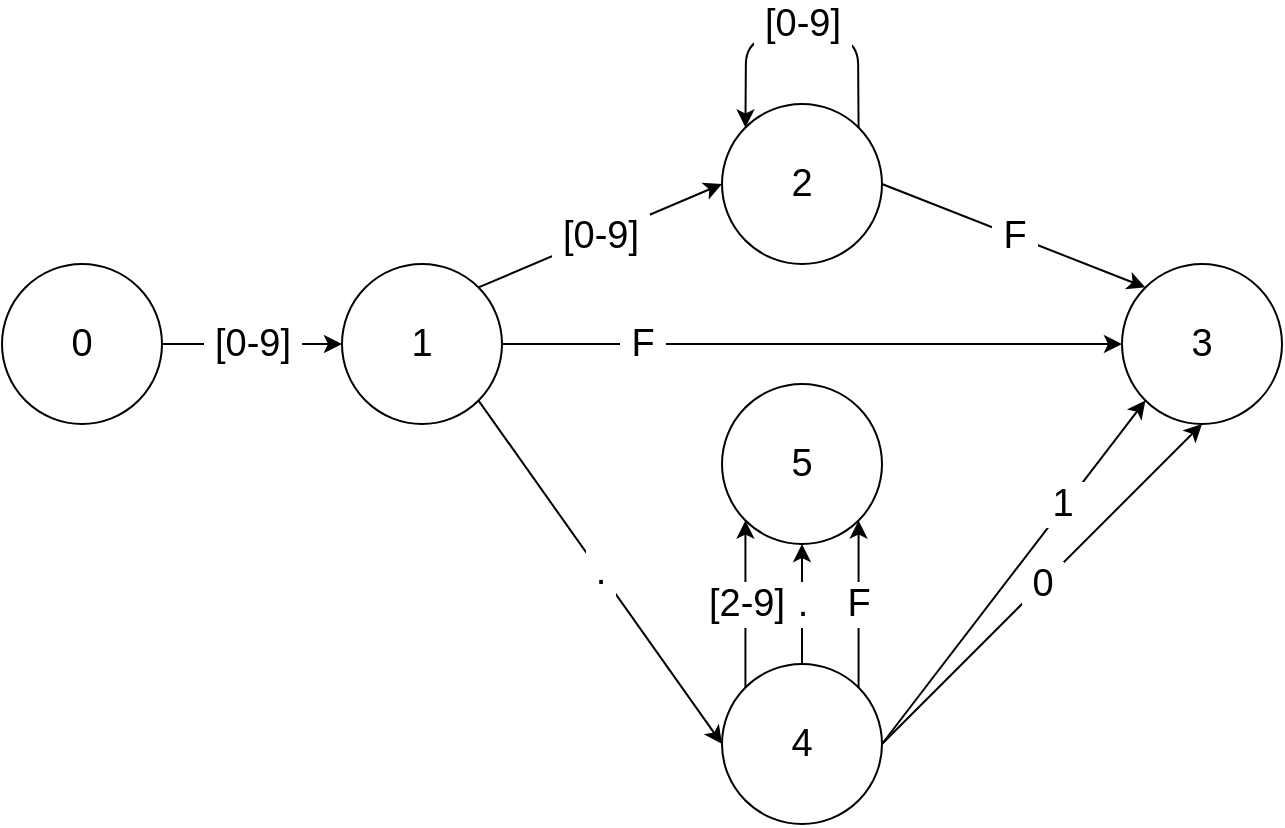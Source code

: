 <mxfile version="13.7.3" type="github">
  <diagram id="YK21uThU-okaKJXyS0Il" name="Page-1">
    <mxGraphModel dx="868" dy="488" grid="1" gridSize="10" guides="1" tooltips="1" connect="1" arrows="1" fold="1" page="1" pageScale="1" pageWidth="827" pageHeight="1169" math="0" shadow="0">
      <root>
        <mxCell id="0" />
        <mxCell id="1" parent="0" />
        <mxCell id="VIH0Zc7rtt36dxy2nJ9U-1" value="0" style="ellipse;whiteSpace=wrap;html=1;aspect=fixed;fontSize=19;" vertex="1" parent="1">
          <mxGeometry x="60" y="200" width="80" height="80" as="geometry" />
        </mxCell>
        <mxCell id="VIH0Zc7rtt36dxy2nJ9U-3" value="1" style="ellipse;whiteSpace=wrap;html=1;aspect=fixed;fontSize=19;" vertex="1" parent="1">
          <mxGeometry x="230" y="200" width="80" height="80" as="geometry" />
        </mxCell>
        <mxCell id="VIH0Zc7rtt36dxy2nJ9U-4" value="2" style="ellipse;whiteSpace=wrap;html=1;aspect=fixed;fontSize=19;" vertex="1" parent="1">
          <mxGeometry x="420" y="120" width="80" height="80" as="geometry" />
        </mxCell>
        <mxCell id="VIH0Zc7rtt36dxy2nJ9U-5" value="3" style="ellipse;whiteSpace=wrap;html=1;aspect=fixed;fontSize=19;" vertex="1" parent="1">
          <mxGeometry x="620" y="200" width="80" height="80" as="geometry" />
        </mxCell>
        <mxCell id="VIH0Zc7rtt36dxy2nJ9U-6" value="4" style="ellipse;whiteSpace=wrap;html=1;aspect=fixed;fontSize=19;" vertex="1" parent="1">
          <mxGeometry x="420" y="400" width="80" height="80" as="geometry" />
        </mxCell>
        <mxCell id="VIH0Zc7rtt36dxy2nJ9U-7" value="5" style="ellipse;whiteSpace=wrap;html=1;aspect=fixed;fontSize=19;" vertex="1" parent="1">
          <mxGeometry x="420" y="260" width="80" height="80" as="geometry" />
        </mxCell>
        <mxCell id="VIH0Zc7rtt36dxy2nJ9U-8" value="&amp;nbsp;[0-9]&amp;nbsp;" style="endArrow=classic;html=1;fontSize=19;exitX=1;exitY=0.5;exitDx=0;exitDy=0;entryX=0;entryY=0.5;entryDx=0;entryDy=0;" edge="1" parent="1" source="VIH0Zc7rtt36dxy2nJ9U-1" target="VIH0Zc7rtt36dxy2nJ9U-3">
          <mxGeometry width="50" height="50" relative="1" as="geometry">
            <mxPoint x="390" y="280" as="sourcePoint" />
            <mxPoint x="440" y="230" as="targetPoint" />
          </mxGeometry>
        </mxCell>
        <mxCell id="VIH0Zc7rtt36dxy2nJ9U-9" value="&amp;nbsp;[0-9]&amp;nbsp;" style="endArrow=classic;html=1;fontSize=19;exitX=1;exitY=0;exitDx=0;exitDy=0;entryX=0;entryY=0.5;entryDx=0;entryDy=0;" edge="1" parent="1" source="VIH0Zc7rtt36dxy2nJ9U-3" target="VIH0Zc7rtt36dxy2nJ9U-4">
          <mxGeometry width="50" height="50" relative="1" as="geometry">
            <mxPoint x="330" y="230" as="sourcePoint" />
            <mxPoint x="420" y="230" as="targetPoint" />
          </mxGeometry>
        </mxCell>
        <mxCell id="VIH0Zc7rtt36dxy2nJ9U-10" value="&amp;nbsp;F&amp;nbsp;" style="endArrow=classic;html=1;fontSize=19;exitX=1;exitY=0.5;exitDx=0;exitDy=0;entryX=0;entryY=0.5;entryDx=0;entryDy=0;" edge="1" parent="1" source="VIH0Zc7rtt36dxy2nJ9U-3" target="VIH0Zc7rtt36dxy2nJ9U-5">
          <mxGeometry x="-0.548" width="50" height="50" relative="1" as="geometry">
            <mxPoint x="340" y="230" as="sourcePoint" />
            <mxPoint x="430" y="230" as="targetPoint" />
            <mxPoint as="offset" />
          </mxGeometry>
        </mxCell>
        <mxCell id="VIH0Zc7rtt36dxy2nJ9U-11" value="&amp;nbsp;[0-9]&amp;nbsp;" style="endArrow=classic;html=1;fontSize=19;exitX=1;exitY=0;exitDx=0;exitDy=0;entryX=0;entryY=0;entryDx=0;entryDy=0;" edge="1" parent="1" source="VIH0Zc7rtt36dxy2nJ9U-4" target="VIH0Zc7rtt36dxy2nJ9U-4">
          <mxGeometry width="50" height="50" relative="1" as="geometry">
            <mxPoint x="540" y="130" as="sourcePoint" />
            <mxPoint x="630" y="130" as="targetPoint" />
            <Array as="points">
              <mxPoint x="488" y="90" />
              <mxPoint x="460" y="80" />
              <mxPoint x="432" y="90" />
            </Array>
          </mxGeometry>
        </mxCell>
        <mxCell id="VIH0Zc7rtt36dxy2nJ9U-12" value="&amp;nbsp;F&amp;nbsp;" style="endArrow=classic;html=1;fontSize=19;exitX=1;exitY=0.5;exitDx=0;exitDy=0;entryX=0;entryY=0;entryDx=0;entryDy=0;" edge="1" parent="1" source="VIH0Zc7rtt36dxy2nJ9U-4" target="VIH0Zc7rtt36dxy2nJ9U-5">
          <mxGeometry width="50" height="50" relative="1" as="geometry">
            <mxPoint x="520" y="150" as="sourcePoint" />
            <mxPoint x="610" y="150" as="targetPoint" />
          </mxGeometry>
        </mxCell>
        <mxCell id="VIH0Zc7rtt36dxy2nJ9U-13" value="&amp;nbsp;0&amp;nbsp;" style="endArrow=classic;html=1;fontSize=19;exitX=1;exitY=0.5;exitDx=0;exitDy=0;entryX=0.5;entryY=1;entryDx=0;entryDy=0;" edge="1" parent="1" source="VIH0Zc7rtt36dxy2nJ9U-6" target="VIH0Zc7rtt36dxy2nJ9U-5">
          <mxGeometry width="50" height="50" relative="1" as="geometry">
            <mxPoint x="530" y="430" as="sourcePoint" />
            <mxPoint x="620" y="430" as="targetPoint" />
          </mxGeometry>
        </mxCell>
        <mxCell id="VIH0Zc7rtt36dxy2nJ9U-14" value="&amp;nbsp;1&amp;nbsp;" style="endArrow=classic;html=1;fontSize=19;exitX=1;exitY=0.5;exitDx=0;exitDy=0;entryX=0;entryY=1;entryDx=0;entryDy=0;" edge="1" parent="1" source="VIH0Zc7rtt36dxy2nJ9U-6" target="VIH0Zc7rtt36dxy2nJ9U-5">
          <mxGeometry x="0.386" y="2" width="50" height="50" relative="1" as="geometry">
            <mxPoint x="510" y="450" as="sourcePoint" />
            <mxPoint x="670" y="290" as="targetPoint" />
            <mxPoint as="offset" />
          </mxGeometry>
        </mxCell>
        <mxCell id="VIH0Zc7rtt36dxy2nJ9U-15" value="&amp;nbsp;.&amp;nbsp;" style="endArrow=classic;html=1;fontSize=19;exitX=1;exitY=1;exitDx=0;exitDy=0;entryX=0;entryY=0.5;entryDx=0;entryDy=0;" edge="1" parent="1" source="VIH0Zc7rtt36dxy2nJ9U-3" target="VIH0Zc7rtt36dxy2nJ9U-6">
          <mxGeometry width="50" height="50" relative="1" as="geometry">
            <mxPoint x="520" y="460" as="sourcePoint" />
            <mxPoint x="680" y="300" as="targetPoint" />
          </mxGeometry>
        </mxCell>
        <mxCell id="VIH0Zc7rtt36dxy2nJ9U-16" value="&amp;nbsp;F&amp;nbsp;" style="endArrow=classic;html=1;fontSize=19;exitX=1;exitY=0;exitDx=0;exitDy=0;entryX=1;entryY=1;entryDx=0;entryDy=0;" edge="1" parent="1" source="VIH0Zc7rtt36dxy2nJ9U-6" target="VIH0Zc7rtt36dxy2nJ9U-7">
          <mxGeometry width="50" height="50" relative="1" as="geometry">
            <mxPoint x="530" y="470" as="sourcePoint" />
            <mxPoint x="690" y="310" as="targetPoint" />
          </mxGeometry>
        </mxCell>
        <mxCell id="VIH0Zc7rtt36dxy2nJ9U-17" value="&amp;nbsp;.&amp;nbsp;" style="endArrow=classic;html=1;fontSize=19;exitX=0.5;exitY=0;exitDx=0;exitDy=0;entryX=0.5;entryY=1;entryDx=0;entryDy=0;" edge="1" parent="1" source="VIH0Zc7rtt36dxy2nJ9U-6" target="VIH0Zc7rtt36dxy2nJ9U-7">
          <mxGeometry width="50" height="50" relative="1" as="geometry">
            <mxPoint x="540" y="480" as="sourcePoint" />
            <mxPoint x="700" y="320" as="targetPoint" />
          </mxGeometry>
        </mxCell>
        <mxCell id="VIH0Zc7rtt36dxy2nJ9U-18" value="&amp;nbsp;[2-9]&amp;nbsp;" style="endArrow=classic;html=1;fontSize=19;exitX=0;exitY=0;exitDx=0;exitDy=0;entryX=0;entryY=1;entryDx=0;entryDy=0;" edge="1" parent="1" source="VIH0Zc7rtt36dxy2nJ9U-6" target="VIH0Zc7rtt36dxy2nJ9U-7">
          <mxGeometry width="50" height="50" relative="1" as="geometry">
            <mxPoint x="550" y="490" as="sourcePoint" />
            <mxPoint x="710" y="330" as="targetPoint" />
          </mxGeometry>
        </mxCell>
      </root>
    </mxGraphModel>
  </diagram>
</mxfile>
